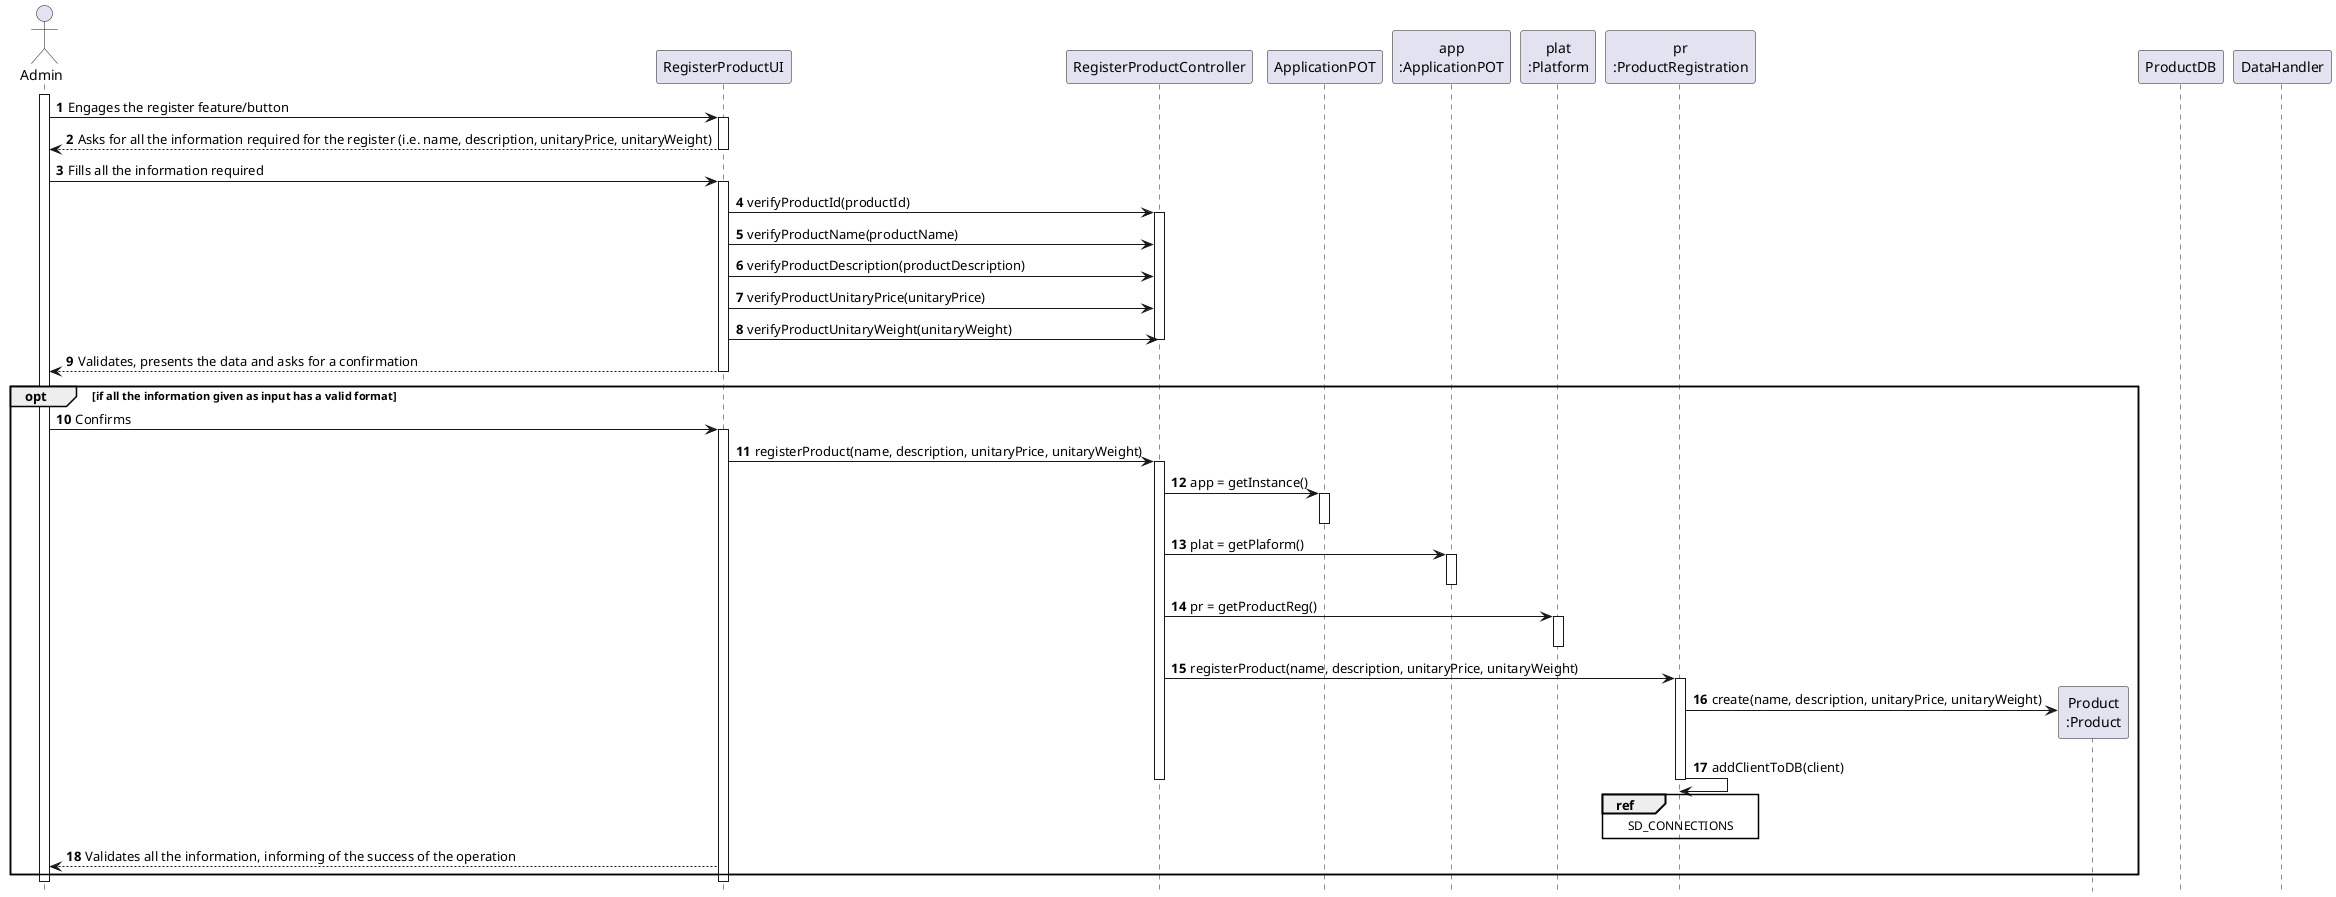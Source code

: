@startuml
autonumber
hide footbox

actor "Admin" as U

participant "RegisterProductUI" as UI
participant "RegisterProductController" as CTRL
participant "ApplicationPOT" as _APP
participant "app\n:ApplicationPOT" as APP
participant "plat\n:Platform" as PLAT
participant "pr\n:ProductRegistration" as PREG

participant "Product\n:Product" as PROD

participant "ProductDB" as DB
participant "DataHandler" as DH

activate U

U -> UI : Engages the register feature/button
activate UI

UI --> U : Asks for all the information required for the register (i.e. name, description, unitaryPrice, unitaryWeight)


deactivate UI
U -> UI : Fills all the information required
activate UI


UI -> CTRL : verifyProductId(productId)
activate CTRL
UI -> CTRL : verifyProductName(productName)
UI -> CTRL : verifyProductDescription(productDescription)
UI -> CTRL : verifyProductUnitaryPrice(unitaryPrice)
UI -> CTRL : verifyProductUnitaryWeight(unitaryWeight)
deactivate CTRL

UI --> U : Validates, presents the data and asks for a confirmation
deactivate UI

opt if all the information given as input has a valid format


U -> UI : Confirms
activate UI
UI -> CTRL : registerProduct(name, description, unitaryPrice, unitaryWeight)
activate CTRL
CTRL -> _APP: app = getInstance()
activate _APP
deactivate _APP

CTRL -> APP: plat = getPlaform()
activate APP
deactivate APP
CTRL -> PLAT : pr = getProductReg()
activate PLAT
deactivate PLAT

CTRL -> PREG : registerProduct(name, description, unitaryPrice, unitaryWeight)
activate PREG


PREG -> PROD** : create(name, description, unitaryPrice, unitaryWeight)

PREG -> PREG : addClientToDB(client)
ref over PREG
SD_CONNECTIONS
end ref


deactivate PREG



deactivate CTRL
UI --> U : Validates all the information, informing of the success of the operation
end opt
deactivate UI
deactivate U


@enduml